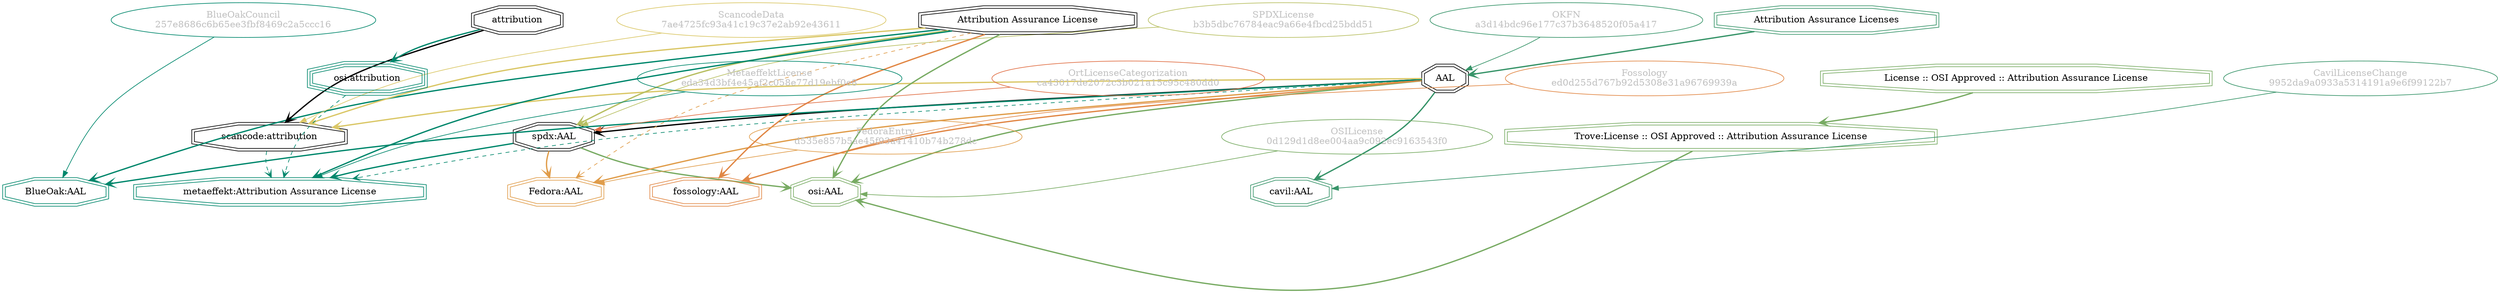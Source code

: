 strict digraph {
    node [shape=box];
    graph [splines=curved];
    10 [label="SPDXLicense\nb3b5dbc76784eac9a66e4fbcd25bdd51"
       ,fontcolor=gray
       ,color="#b8bf62"
       ,fillcolor="beige;1"
       ,shape=ellipse];
    11 [label="spdx:AAL"
       ,shape=doubleoctagon];
    12 [label=AAL
       ,shape=doubleoctagon];
    13 [label="Attribution Assurance License"
       ,shape=doubleoctagon];
    4860 [label="OSILicense\n0d129d1d8ee004aa9c092ec9163543f0"
         ,fontcolor=gray
         ,color="#78ab63"
         ,fillcolor="beige;1"
         ,shape=ellipse];
    4861 [label="osi:AAL"
         ,color="#78ab63"
         ,shape=doubleoctagon];
    4862 [label="Trove:License :: OSI Approved :: Attribution Assurance License"
         ,color="#78ab63"
         ,shape=doubleoctagon];
    4863 [label="License :: OSI Approved :: Attribution Assurance License"
         ,color="#78ab63"
         ,shape=doubleoctagon];
    5787 [label="FedoraEntry\nd535e857b5ae45f93a41410b74b278dc"
         ,fontcolor=gray
         ,color="#e09d4b"
         ,fillcolor="beige;1"
         ,shape=ellipse];
    5788 [label="Fedora:AAL"
         ,color="#e09d4b"
         ,shape=doubleoctagon];
    9042 [label="BlueOakCouncil\n257e8686c6b65ee3fbf8469c2a5ccc16"
         ,fontcolor=gray
         ,color="#00876c"
         ,fillcolor="beige;1"
         ,shape=ellipse];
    9043 [label="BlueOak:AAL"
         ,color="#00876c"
         ,shape=doubleoctagon];
    12128 [label="ScancodeData\n7ae4725fc93a41c19c37e2ab92e43611"
          ,fontcolor=gray
          ,color="#dac767"
          ,fillcolor="beige;1"
          ,shape=ellipse];
    12129 [label="scancode:attribution"
          ,shape=doubleoctagon];
    12130 [label=attribution
          ,shape=doubleoctagon];
    26963 [label="Fossology\ned0d255d767b92d5308e31a96769939a"
          ,fontcolor=gray
          ,color="#e18745"
          ,fillcolor="beige;1"
          ,shape=ellipse];
    26964 [label="fossology:AAL"
          ,color="#e18745"
          ,shape=doubleoctagon];
    28213 [label="OKFN\na3d14bdc96e177c37b3648520f05a417"
          ,fontcolor=gray
          ,color="#379469"
          ,fillcolor="beige;1"
          ,shape=ellipse];
    28214 [label="Attribution Assurance Licenses"
          ,color="#379469"
          ,shape=doubleoctagon];
    28461 [label="OrtLicenseCategorization\nca43017de2072c3b021a15c95c480dd0"
          ,fontcolor=gray
          ,color="#e06f45"
          ,fillcolor="beige;1"
          ,shape=ellipse];
    36300 [label="CavilLicenseChange\n9952da9a0933a5314191a9e6f99122b7"
          ,fontcolor=gray
          ,color="#379469"
          ,fillcolor="beige;1"
          ,shape=ellipse];
    36301 [label="cavil:AAL"
          ,color="#379469"
          ,shape=doubleoctagon];
    38278 [label="MetaeffektLicense\neda34d3bf4e45af2c058e77d19ebf0e8"
          ,fontcolor=gray
          ,color="#00876c"
          ,fillcolor="beige;1"
          ,shape=ellipse];
    38279 [label="metaeffekt:Attribution Assurance License"
          ,color="#00876c"
          ,shape=doubleoctagon];
    38280 [label="osi:attribution"
          ,color="#00876c"
          ,shape=tripleoctagon];
    10 -> 11 [weight=0.5
             ,color="#b8bf62"];
    11 -> 4861 [style=bold
               ,arrowhead=vee
               ,weight=0.7
               ,color="#78ab63"];
    11 -> 5788 [style=bold
               ,arrowhead=vee
               ,weight=0.7
               ,color="#e09d4b"];
    11 -> 38279 [style=bold
                ,arrowhead=vee
                ,weight=0.7
                ,color="#00876c"];
    12 -> 11 [style=bold
             ,arrowhead=vee
             ,weight=0.7];
    12 -> 4861 [style=bold
               ,arrowhead=vee
               ,weight=0.7
               ,color="#78ab63"];
    12 -> 5788 [style=bold
               ,arrowhead=vee
               ,weight=0.7
               ,color="#e09d4b"];
    12 -> 5788 [style=bold
               ,arrowhead=vee
               ,weight=0.7
               ,color="#e09d4b"];
    12 -> 9043 [style=bold
               ,arrowhead=vee
               ,weight=0.7
               ,color="#00876c"];
    12 -> 12129 [style=bold
                ,arrowhead=vee
                ,weight=0.7
                ,color="#dac767"];
    12 -> 26964 [style=bold
                ,arrowhead=vee
                ,weight=0.7
                ,color="#e18745"];
    12 -> 36301 [style=bold
                ,arrowhead=vee
                ,weight=0.7
                ,color="#379469"];
    12 -> 36301 [style=bold
                ,arrowhead=vee
                ,weight=0.7
                ,color="#379469"];
    12 -> 38279 [style=dashed
                ,arrowhead=vee
                ,weight=0.5
                ,color="#00876c"];
    13 -> 11 [style=bold
             ,arrowhead=vee
             ,weight=0.7
             ,color="#b8bf62"];
    13 -> 4861 [style=bold
               ,arrowhead=vee
               ,weight=0.7
               ,color="#78ab63"];
    13 -> 5788 [style=dashed
               ,arrowhead=vee
               ,weight=0.5
               ,color="#e09d4b"];
    13 -> 9043 [style=bold
               ,arrowhead=vee
               ,weight=0.7
               ,color="#00876c"];
    13 -> 12129 [style=bold
                ,arrowhead=vee
                ,weight=0.7
                ,color="#dac767"];
    13 -> 26964 [style=bold
                ,arrowhead=vee
                ,weight=0.7
                ,color="#e18745"];
    13 -> 38279 [style=bold
                ,arrowhead=vee
                ,weight=0.7
                ,color="#00876c"];
    13 -> 38279 [style=bold
                ,arrowhead=vee
                ,weight=0.7
                ,color="#00876c"];
    4860 -> 4861 [weight=0.5
                 ,color="#78ab63"];
    4862 -> 4861 [style=bold
                 ,arrowhead=vee
                 ,weight=0.7
                 ,color="#78ab63"];
    4863 -> 4862 [style=bold
                 ,arrowhead=vee
                 ,weight=0.7
                 ,color="#78ab63"];
    5787 -> 5788 [weight=0.5
                 ,color="#e09d4b"];
    9042 -> 9043 [weight=0.5
                 ,color="#00876c"];
    12128 -> 12129 [weight=0.5
                   ,color="#dac767"];
    12129 -> 38279 [style=dashed
                   ,arrowhead=vee
                   ,weight=0.5
                   ,color="#00876c"];
    12130 -> 12129 [style=bold
                   ,arrowhead=vee
                   ,weight=0.7];
    12130 -> 38280 [style=bold
                   ,arrowhead=vee
                   ,weight=0.7
                   ,color="#00876c"];
    26963 -> 26964 [weight=0.5
                   ,color="#e18745"];
    28213 -> 12 [weight=0.5
                ,color="#379469"];
    28214 -> 12 [style=bold
                ,arrowhead=vee
                ,weight=0.7
                ,color="#379469"];
    28461 -> 11 [weight=0.5
                ,color="#e06f45"];
    36300 -> 36301 [weight=0.5
                   ,color="#379469"];
    38278 -> 38279 [weight=0.5
                   ,color="#00876c"];
    38280 -> 38279 [style=dashed
                   ,arrowhead=vee
                   ,weight=0.5
                   ,color="#00876c"];
}
